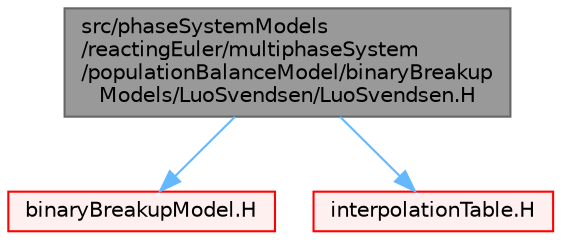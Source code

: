 digraph "src/phaseSystemModels/reactingEuler/multiphaseSystem/populationBalanceModel/binaryBreakupModels/LuoSvendsen/LuoSvendsen.H"
{
 // LATEX_PDF_SIZE
  bgcolor="transparent";
  edge [fontname=Helvetica,fontsize=10,labelfontname=Helvetica,labelfontsize=10];
  node [fontname=Helvetica,fontsize=10,shape=box,height=0.2,width=0.4];
  Node1 [id="Node000001",label="src/phaseSystemModels\l/reactingEuler/multiphaseSystem\l/populationBalanceModel/binaryBreakup\lModels/LuoSvendsen/LuoSvendsen.H",height=0.2,width=0.4,color="gray40", fillcolor="grey60", style="filled", fontcolor="black",tooltip=" "];
  Node1 -> Node2 [id="edge1_Node000001_Node000002",color="steelblue1",style="solid",tooltip=" "];
  Node2 [id="Node000002",label="binaryBreakupModel.H",height=0.2,width=0.4,color="red", fillcolor="#FFF0F0", style="filled",URL="$binaryBreakupModel_8H.html",tooltip=" "];
  Node1 -> Node399 [id="edge2_Node000001_Node000399",color="steelblue1",style="solid",tooltip=" "];
  Node399 [id="Node000399",label="interpolationTable.H",height=0.2,width=0.4,color="red", fillcolor="#FFF0F0", style="filled",URL="$interpolationTable_8H.html",tooltip=" "];
}
